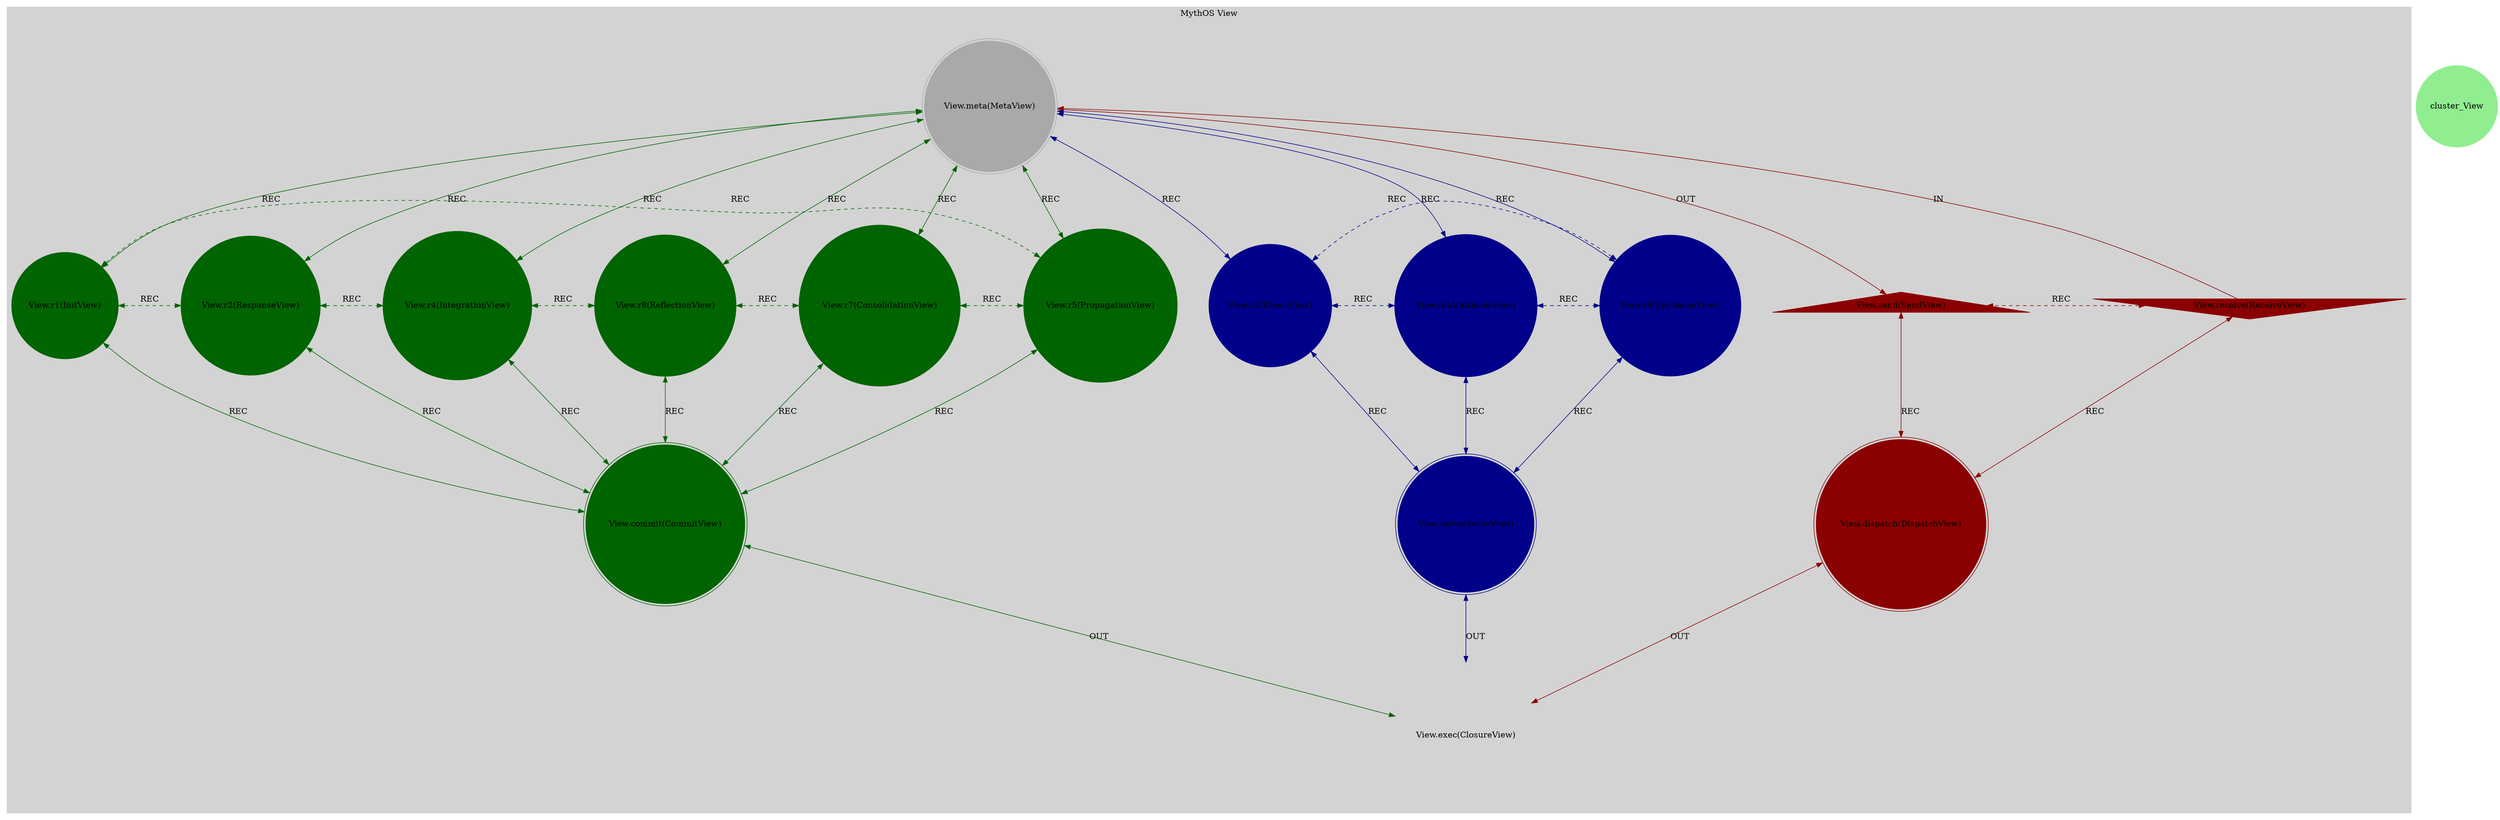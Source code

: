 strict digraph View {
    // ================================================================================================================
    // Global
    // ================================================================================================================
    // 
    // Sparklet {
    // Spark.meta(), // Backend or Kernel
    // Spark.r{1,2,4,8,7,5}(), // Mechanical Vortex akin to (Initiation <-> Response <-> Integration <-> Reflection <-> Consolidation <-> Propagation <-> Initiation <->)
    // Spark.r{3,6,9}(), // Cognitive Vortex akin to (Thesis <-> Antithesis <-> Synthesis <-> Thesis <->)
    // Spark.{receive, send}(), // I/O Port
    // Spark.{dispatch, commit, serve}(), // Router
    // Spark.exec() // Frontend
    // }
    
    node [shape = circle; style = filled; color = lightgreen;];
    splines = true;
    compound = true;
    nodesep = 0.75;
    ranksep = 1.0;
    
    // ================================================================================================================
    // MythOS
    // ================================================================================================================
    subgraph cluster_MythOS_View {
        style = filled;
        color = lightgray;
        node [shape = circle; style = filled; color = lightgreen;];
        edge [color = darkgray;];
        label = "MythOS View";
        comment = "Adjective";
        
        spark_0_view_t [label = "View.meta(MetaView)";comment = "Abstract: TODO";shape = doublecircle;color = darkgray;];
        spark_1_view_t [label = "View.r1(InitView)";comment = "Initiation: TODO";color = darkgreen;];
        spark_2_view_t [label = "View.r2(ResponseView)";comment = "Response: TODO";color = darkgreen;];
        spark_4_view_t [label = "View.r4(IntegrationView)";comment = "Integration: TODO";color = darkgreen;];
        spark_8_view_t [label = "View.r8(ReflectionView)";comment = "Reflection: TODO";color = darkgreen;];
        spark_7_view_t [label = "View.r7(ConsolidationView)";comment = "Consolidation: TODO";color = darkgreen;];
        spark_5_view_t [label = "View.r5(PropagationView)";comment = "Propagation: TODO";color = darkgreen;];
        spark_3_view_t [label = "View.r3(ThesisView)";comment = "Thesis: TODO";color = darkblue;];
        spark_6_view_t [label = "View.r6(AntithesisView)";comment = "Antithesis: TODO";color = darkblue;];
        spark_9_view_t [label = "View.r9(SynthesisView)";comment = "Synthesis: TODO";color = darkblue;];
        spark_a_view_t [label = "View.receive(ReceiveView)";comment = "Potential: TODO";shape = invtriangle;color = darkred;];
        spark_b_view_t [label = "View.send(SendView)";comment = "Manifest: TODO";shape = triangle;color = darkred;];
        spark_c_view_t [label = "View.dispatch(DispatchView)";comment = "Why-Who: TODO";shape = doublecircle;color = darkred;];
        spark_d_view_t [label = "View.commit(CommitView)";comment = "What-How: TODO";shape = doublecircle;color = darkgreen;];
        spark_e_view_t [label = "View.serve(ServeView)";comment = "When-Where: TODO";shape = doublecircle;color = darkblue;];
        spark_f_view_t [label = "View.exec(ClosureView)";comment = "Which-Closure: TODO";shape = doublecircle;color = lightgray;];
        
        spark_a_view_t -> spark_0_view_t [label = "IN"; comment = "todo"; color = darkred; constraint = false;];
        spark_0_view_t -> spark_b_view_t [label = "OUT"; comment = "todo"; color = darkred;];
        spark_0_view_t -> spark_3_view_t [label = "REC"; comment = "todo"; color = darkblue; dir = both;];
        spark_0_view_t -> spark_6_view_t [label = "REC"; comment = "todo"; color = darkblue; dir = both;];
        spark_0_view_t -> spark_9_view_t [label = "REC"; comment = "todo"; color = darkblue; dir = both;];
        spark_0_view_t -> spark_1_view_t [label = "REC"; comment = "todo"; color = darkgreen; dir = both;];
        spark_0_view_t -> spark_2_view_t [label = "REC"; comment = "todo"; color = darkgreen; dir = both;];
        spark_0_view_t -> spark_4_view_t [label = "REC"; comment = "todo"; color = darkgreen; dir = both;];
        spark_0_view_t -> spark_8_view_t [label = "REC"; comment = "todo"; color = darkgreen; dir = both;];
        spark_0_view_t -> spark_7_view_t [label = "REC"; comment = "todo"; color = darkgreen; dir = both;];
        spark_0_view_t -> spark_5_view_t [label = "REC"; comment = "todo"; color = darkgreen; dir = both;];
        
        spark_a_view_t -> spark_c_view_t [label = "REC"; comment = "todo"; color = darkred; dir = both;];
        spark_b_view_t -> spark_c_view_t [label = "REC"; comment = "todo"; color = darkred; dir = both;];
        spark_1_view_t -> spark_d_view_t [label = "REC"; comment = "todo"; color = darkgreen; dir = both;];
        spark_2_view_t -> spark_d_view_t [label = "REC"; comment = "todo"; color = darkgreen; dir = both;];
        spark_4_view_t -> spark_d_view_t [label = "REC"; comment = "todo"; color = darkgreen; dir = both;];
        spark_8_view_t -> spark_d_view_t [label = "REC"; comment = "todo"; color = darkgreen; dir = both;];
        spark_7_view_t -> spark_d_view_t [label = "REC"; comment = "todo"; color = darkgreen; dir = both;];
        spark_5_view_t -> spark_d_view_t [label = "REC"; comment = "todo"; color = darkgreen; dir = both;];
        spark_3_view_t -> spark_e_view_t [label = "REC"; comment = "todo"; color = darkblue; dir = both;];
        spark_6_view_t -> spark_e_view_t [label = "REC"; comment = "todo"; color = darkblue; dir = both;];
        spark_9_view_t -> spark_e_view_t [label = "REC"; comment = "todo"; color = darkblue; dir = both;];
        
        spark_1_view_t -> spark_2_view_t [label = "REC"; comment = "todo"; color = darkgreen; dir = both; style = dashed; constraint = false;];
        spark_2_view_t -> spark_4_view_t [label = "REC"; comment = "todo"; color = darkgreen; dir = both; style = dashed; constraint = false;];
        spark_4_view_t -> spark_8_view_t [label = "REC"; comment = "todo"; color = darkgreen; dir = both; style = dashed; constraint = false;];
        spark_8_view_t -> spark_7_view_t [label = "REC"; comment = "todo"; color = darkgreen; dir = both; style = dashed; constraint = false;];
        spark_7_view_t -> spark_5_view_t [label = "REC"; comment = "todo"; color = darkgreen; dir = both; style = dashed; constraint = false;];
        spark_5_view_t -> spark_1_view_t [label = "REC"; comment = "todo"; color = darkgreen; dir = both; style = dashed; constraint = false;];
        spark_3_view_t -> spark_6_view_t [label = "REC"; comment = "todo"; color = darkblue; dir = both; style = dashed; constraint = false;];
        spark_6_view_t -> spark_9_view_t [label = "REC"; comment = "todo"; color = darkblue; dir = both; style = dashed; constraint = false;];
        spark_9_view_t -> spark_3_view_t [label = "REC"; comment = "todo"; color = darkblue; dir = both; style = dashed; constraint = false;];
        spark_a_view_t -> spark_b_view_t [label = "REC"; comment = "todo"; color = darkred; dir = both; style = dashed; constraint = false;];
        
        spark_c_view_t -> spark_f_view_t [label = "OUT"; comment = "todo"; color = darkred; dir = both;];
        spark_d_view_t -> spark_f_view_t [label = "OUT"; comment = "todo"; color = darkgreen; dir = both;];
        spark_e_view_t -> spark_f_view_t [label = "OUT"; comment = "todo"; color = darkblue; dir = both;];
    }
    
    cluster_View;
    subgraph {
        style = filled;
        color = lightgray;
        node [shape = circle; style = filled; color = lightgreen;];
        edge [color = darkgray;];
        label = "View";
        comment = "Adjective, Adverb";
        
        // ============================================================================================================
        // 20
        // ============================================================================================================
        subgraph cluster_20 {
            // 
        }
        
        // ============================================================================================================
        // 21
        // ============================================================================================================
        subgraph cluster_21 {
            // 
        }
        
        // ============================================================================================================
        // 22
        // ============================================================================================================
        subgraph cluster_22 {
            // 
        }
        
        // ============================================================================================================
        // 23
        // ============================================================================================================
        subgraph cluster_23 {
            // 
        }
        
        // ============================================================================================================
        // 24
        // ============================================================================================================
        subgraph cluster_24 {
            // 
        }
        
        // ============================================================================================================
        // 25
        // ============================================================================================================
        subgraph cluster_25 {
            // 
        }
        
        // ============================================================================================================
        // 26
        // ============================================================================================================
        subgraph cluster_26 {
            // 
        }
        
        // ============================================================================================================
        // 27
        // ============================================================================================================
        subgraph cluster_27 {
            // 
        }
        
        // ============================================================================================================
        // 28
        // ============================================================================================================
        subgraph cluster_28 {
            // 
        }
        
        // ============================================================================================================
        // 29
        // ============================================================================================================
        subgraph cluster_29 {
            // 
        }
        
        // ============================================================================================================
        // 2a
        // ============================================================================================================
        subgraph cluster_2a {
            // 
        }
        
        // ============================================================================================================
        // 2b
        // ============================================================================================================
        subgraph cluster_2b {
            // 
        }
        
        // ============================================================================================================
        // 2c
        // ============================================================================================================
        subgraph cluster_2c {
            // 
        }
        
        // ============================================================================================================
        // 2d
        // ============================================================================================================
        subgraph cluster_2d {
            // 
        }
        
        // ============================================================================================================
        // 2e
        // ============================================================================================================
        subgraph cluster_2e {
            // 
        }
        
        // ============================================================================================================
        // 2f
        // ============================================================================================================
        subgraph cluster_2f {
            // 
        }
    }
}